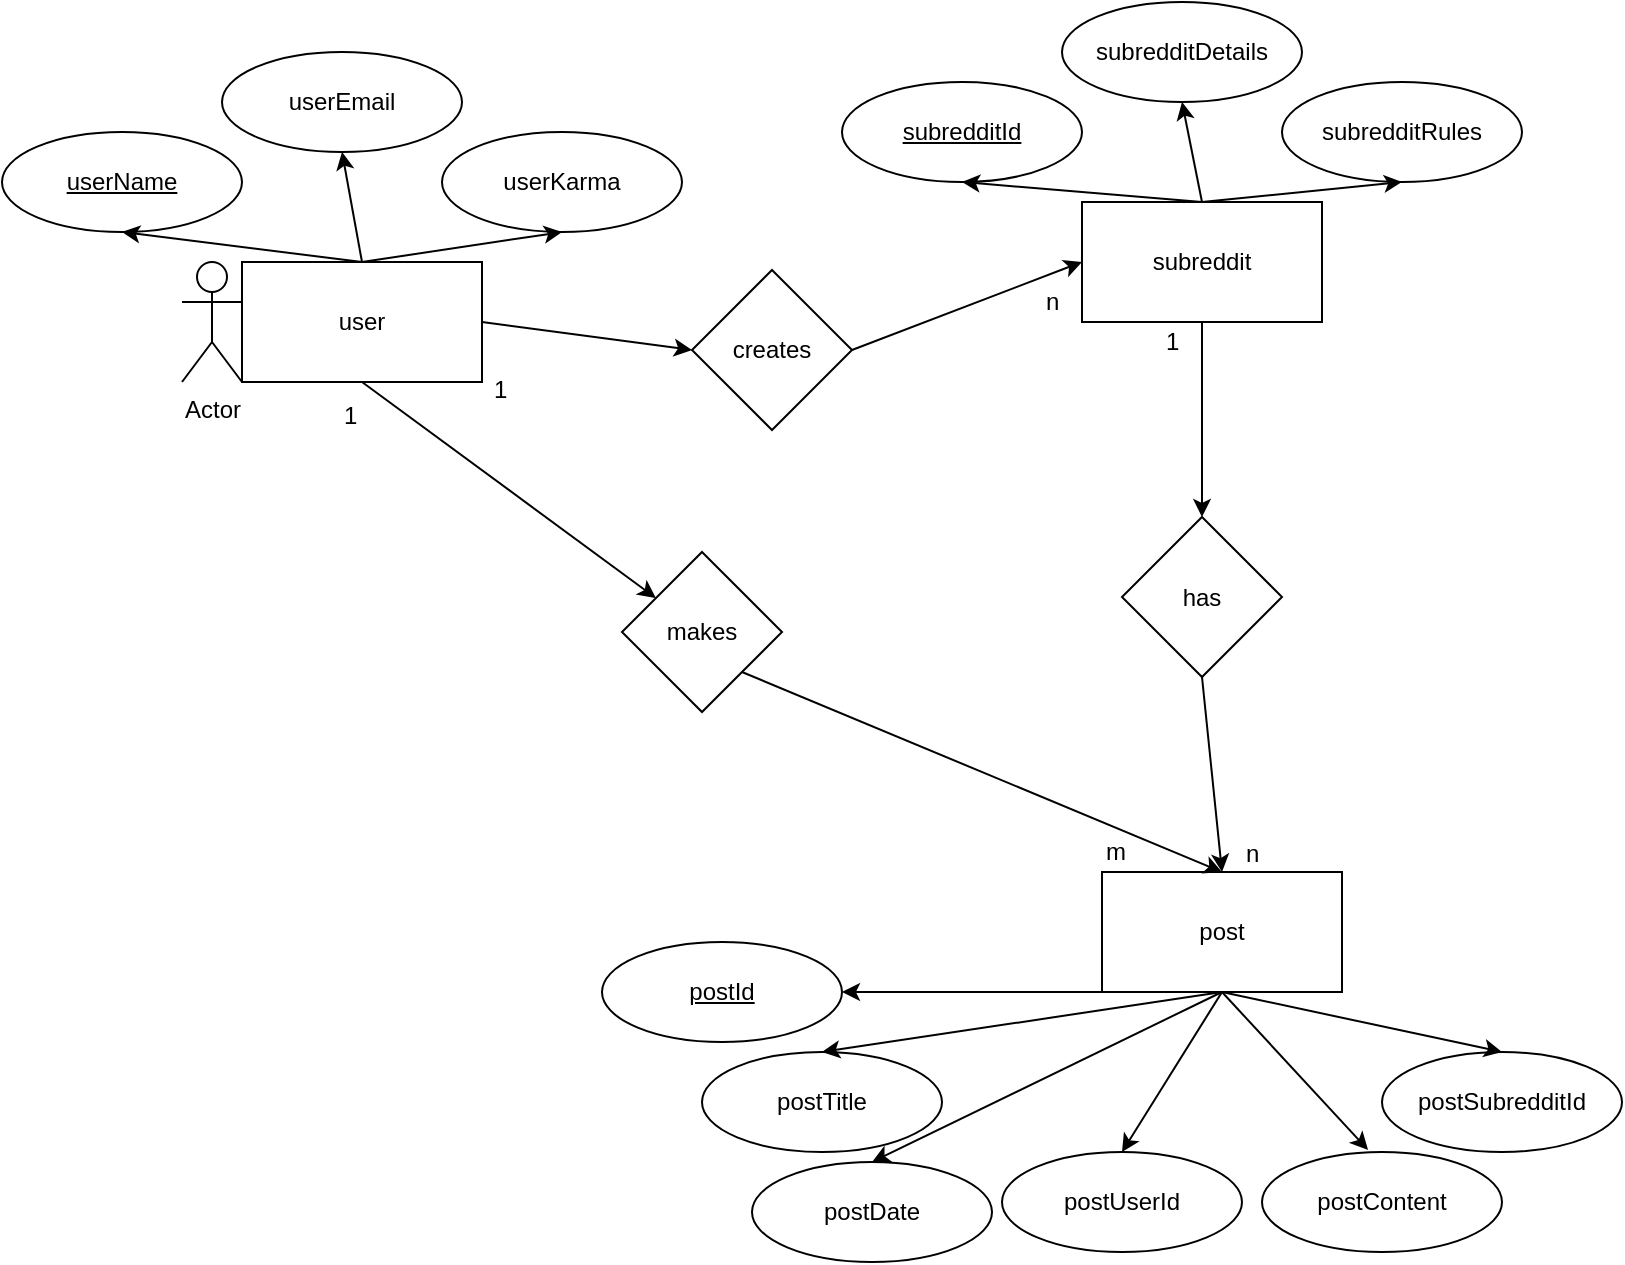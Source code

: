 <mxfile version="10.6.3" type="device"><diagram id="WN8ts12WXBJNmgD8zWLV" name="Page-1"><mxGraphModel dx="994" dy="464" grid="1" gridSize="10" guides="1" tooltips="1" connect="1" arrows="1" fold="1" page="1" pageScale="1" pageWidth="850" pageHeight="1100" math="0" shadow="0"><root><mxCell id="0"/><mxCell id="1" parent="0"/><mxCell id="72QLUDSP8CzvKQJKvjQa-1" value="user" style="rounded=0;whiteSpace=wrap;html=1;" parent="1" vertex="1"><mxGeometry x="120" y="135" width="120" height="60" as="geometry"/></mxCell><mxCell id="72QLUDSP8CzvKQJKvjQa-2" value="subreddit" style="rounded=0;whiteSpace=wrap;html=1;" parent="1" vertex="1"><mxGeometry x="540" y="105" width="120" height="60" as="geometry"/></mxCell><mxCell id="72QLUDSP8CzvKQJKvjQa-3" value="post" style="rounded=0;whiteSpace=wrap;html=1;" parent="1" vertex="1"><mxGeometry x="550" y="440" width="120" height="60" as="geometry"/></mxCell><mxCell id="72QLUDSP8CzvKQJKvjQa-8" value="postTitle" style="ellipse;whiteSpace=wrap;html=1;" parent="1" vertex="1"><mxGeometry x="350" y="530" width="120" height="50" as="geometry"/></mxCell><mxCell id="72QLUDSP8CzvKQJKvjQa-9" value="postDate" style="ellipse;whiteSpace=wrap;html=1;" parent="1" vertex="1"><mxGeometry x="375" y="585" width="120" height="50" as="geometry"/></mxCell><mxCell id="72QLUDSP8CzvKQJKvjQa-10" value="postUserId" style="ellipse;whiteSpace=wrap;html=1;" parent="1" vertex="1"><mxGeometry x="500" y="580" width="120" height="50" as="geometry"/></mxCell><mxCell id="72QLUDSP8CzvKQJKvjQa-11" value="postContent" style="ellipse;whiteSpace=wrap;html=1;" parent="1" vertex="1"><mxGeometry x="630" y="580" width="120" height="50" as="geometry"/></mxCell><mxCell id="72QLUDSP8CzvKQJKvjQa-12" value="postSubredditId" style="ellipse;whiteSpace=wrap;html=1;" parent="1" vertex="1"><mxGeometry x="690" y="530" width="120" height="50" as="geometry"/></mxCell><mxCell id="72QLUDSP8CzvKQJKvjQa-13" value="subredditRules" style="ellipse;whiteSpace=wrap;html=1;" parent="1" vertex="1"><mxGeometry x="640" y="45" width="120" height="50" as="geometry"/></mxCell><mxCell id="72QLUDSP8CzvKQJKvjQa-14" value="subredditDetails" style="ellipse;whiteSpace=wrap;html=1;" parent="1" vertex="1"><mxGeometry x="530" y="5" width="120" height="50" as="geometry"/></mxCell><mxCell id="72QLUDSP8CzvKQJKvjQa-15" value="userKarma" style="ellipse;whiteSpace=wrap;html=1;" parent="1" vertex="1"><mxGeometry x="220" y="70" width="120" height="50" as="geometry"/></mxCell><mxCell id="72QLUDSP8CzvKQJKvjQa-16" value="&lt;u&gt;subredditId&lt;/u&gt;" style="ellipse;whiteSpace=wrap;html=1;" parent="1" vertex="1"><mxGeometry x="420" y="45" width="120" height="50" as="geometry"/></mxCell><mxCell id="72QLUDSP8CzvKQJKvjQa-17" value="userEmail" style="ellipse;whiteSpace=wrap;html=1;" parent="1" vertex="1"><mxGeometry x="110" y="30" width="120" height="50" as="geometry"/></mxCell><mxCell id="72QLUDSP8CzvKQJKvjQa-18" value="&lt;u&gt;userName&lt;/u&gt;" style="ellipse;whiteSpace=wrap;html=1;" parent="1" vertex="1"><mxGeometry y="70" width="120" height="50" as="geometry"/></mxCell><mxCell id="72QLUDSP8CzvKQJKvjQa-20" value="" style="endArrow=classic;html=1;exitX=0.5;exitY=0;exitDx=0;exitDy=0;entryX=0.5;entryY=1;entryDx=0;entryDy=0;" parent="1" source="72QLUDSP8CzvKQJKvjQa-1" target="72QLUDSP8CzvKQJKvjQa-17" edge="1"><mxGeometry width="50" height="50" relative="1" as="geometry"><mxPoint x="145" y="130" as="sourcePoint"/><mxPoint x="195" y="80" as="targetPoint"/></mxGeometry></mxCell><mxCell id="72QLUDSP8CzvKQJKvjQa-22" value="" style="endArrow=classic;html=1;exitX=0.5;exitY=0;exitDx=0;exitDy=0;entryX=0.5;entryY=1;entryDx=0;entryDy=0;" parent="1" source="72QLUDSP8CzvKQJKvjQa-1" target="72QLUDSP8CzvKQJKvjQa-18" edge="1"><mxGeometry width="50" height="50" relative="1" as="geometry"><mxPoint x="500" y="200" as="sourcePoint"/><mxPoint x="550" y="150" as="targetPoint"/></mxGeometry></mxCell><mxCell id="72QLUDSP8CzvKQJKvjQa-23" value="" style="endArrow=classic;html=1;exitX=0.5;exitY=0;exitDx=0;exitDy=0;entryX=0.5;entryY=1;entryDx=0;entryDy=0;" parent="1" source="72QLUDSP8CzvKQJKvjQa-1" target="72QLUDSP8CzvKQJKvjQa-15" edge="1"><mxGeometry width="50" height="50" relative="1" as="geometry"><mxPoint x="510" y="210" as="sourcePoint"/><mxPoint x="560" y="160" as="targetPoint"/></mxGeometry></mxCell><mxCell id="72QLUDSP8CzvKQJKvjQa-24" value="" style="endArrow=classic;html=1;exitX=0.5;exitY=0;exitDx=0;exitDy=0;entryX=0.5;entryY=1;entryDx=0;entryDy=0;" parent="1" source="72QLUDSP8CzvKQJKvjQa-2" target="72QLUDSP8CzvKQJKvjQa-14" edge="1"><mxGeometry width="50" height="50" relative="1" as="geometry"><mxPoint x="520" y="220" as="sourcePoint"/><mxPoint x="570" y="170" as="targetPoint"/></mxGeometry></mxCell><mxCell id="72QLUDSP8CzvKQJKvjQa-25" value="" style="endArrow=classic;html=1;exitX=0.5;exitY=0;exitDx=0;exitDy=0;entryX=0.5;entryY=1;entryDx=0;entryDy=0;" parent="1" source="72QLUDSP8CzvKQJKvjQa-2" target="72QLUDSP8CzvKQJKvjQa-13" edge="1"><mxGeometry width="50" height="50" relative="1" as="geometry"><mxPoint x="530" y="230" as="sourcePoint"/><mxPoint x="580" y="180" as="targetPoint"/></mxGeometry></mxCell><mxCell id="72QLUDSP8CzvKQJKvjQa-26" value="" style="endArrow=classic;html=1;exitX=0.5;exitY=1;exitDx=0;exitDy=0;entryX=0.5;entryY=0;entryDx=0;entryDy=0;" parent="1" source="72QLUDSP8CzvKQJKvjQa-3" target="72QLUDSP8CzvKQJKvjQa-8" edge="1"><mxGeometry width="50" height="50" relative="1" as="geometry"><mxPoint x="75" y="600" as="sourcePoint"/><mxPoint x="125" y="550" as="targetPoint"/></mxGeometry></mxCell><mxCell id="72QLUDSP8CzvKQJKvjQa-27" value="" style="endArrow=classic;html=1;exitX=0.5;exitY=0;exitDx=0;exitDy=0;entryX=0.5;entryY=1;entryDx=0;entryDy=0;" parent="1" source="72QLUDSP8CzvKQJKvjQa-2" target="72QLUDSP8CzvKQJKvjQa-16" edge="1"><mxGeometry width="50" height="50" relative="1" as="geometry"><mxPoint x="550" y="250" as="sourcePoint"/><mxPoint x="480" y="105" as="targetPoint"/></mxGeometry></mxCell><mxCell id="72QLUDSP8CzvKQJKvjQa-28" value="" style="endArrow=classic;html=1;exitX=0.5;exitY=1;exitDx=0;exitDy=0;entryX=0.5;entryY=0;entryDx=0;entryDy=0;" parent="1" source="72QLUDSP8CzvKQJKvjQa-3" target="72QLUDSP8CzvKQJKvjQa-9" edge="1"><mxGeometry width="50" height="50" relative="1" as="geometry"><mxPoint x="610" y="510" as="sourcePoint"/><mxPoint x="135" y="560" as="targetPoint"/></mxGeometry></mxCell><mxCell id="72QLUDSP8CzvKQJKvjQa-29" value="" style="endArrow=classic;html=1;exitX=0.5;exitY=1;exitDx=0;exitDy=0;entryX=0.5;entryY=0;entryDx=0;entryDy=0;" parent="1" source="72QLUDSP8CzvKQJKvjQa-3" target="72QLUDSP8CzvKQJKvjQa-10" edge="1"><mxGeometry width="50" height="50" relative="1" as="geometry"><mxPoint x="95" y="620" as="sourcePoint"/><mxPoint x="145" y="570" as="targetPoint"/></mxGeometry></mxCell><mxCell id="72QLUDSP8CzvKQJKvjQa-30" value="" style="endArrow=classic;html=1;exitX=0.5;exitY=1;exitDx=0;exitDy=0;entryX=0.442;entryY=-0.02;entryDx=0;entryDy=0;entryPerimeter=0;" parent="1" source="72QLUDSP8CzvKQJKvjQa-3" target="72QLUDSP8CzvKQJKvjQa-11" edge="1"><mxGeometry width="50" height="50" relative="1" as="geometry"><mxPoint x="105" y="630" as="sourcePoint"/><mxPoint x="155" y="580" as="targetPoint"/></mxGeometry></mxCell><mxCell id="72QLUDSP8CzvKQJKvjQa-31" value="" style="endArrow=classic;html=1;exitX=0.5;exitY=1;exitDx=0;exitDy=0;entryX=0.5;entryY=0;entryDx=0;entryDy=0;" parent="1" source="72QLUDSP8CzvKQJKvjQa-3" target="72QLUDSP8CzvKQJKvjQa-12" edge="1"><mxGeometry width="50" height="50" relative="1" as="geometry"><mxPoint x="115" y="640" as="sourcePoint"/><mxPoint x="165" y="590" as="targetPoint"/></mxGeometry></mxCell><mxCell id="72QLUDSP8CzvKQJKvjQa-32" value="creates" style="rhombus;whiteSpace=wrap;html=1;" parent="1" vertex="1"><mxGeometry x="345" y="139" width="80" height="80" as="geometry"/></mxCell><mxCell id="72QLUDSP8CzvKQJKvjQa-33" value="has" style="rhombus;whiteSpace=wrap;html=1;" parent="1" vertex="1"><mxGeometry x="560" y="262.5" width="80" height="80" as="geometry"/></mxCell><mxCell id="72QLUDSP8CzvKQJKvjQa-34" value="" style="endArrow=classic;html=1;exitX=1;exitY=0.5;exitDx=0;exitDy=0;entryX=0;entryY=0.5;entryDx=0;entryDy=0;" parent="1" source="72QLUDSP8CzvKQJKvjQa-32" target="72QLUDSP8CzvKQJKvjQa-2" edge="1"><mxGeometry width="50" height="50" relative="1" as="geometry"><mxPoint x="215" y="287.5" as="sourcePoint"/><mxPoint x="265" y="237.5" as="targetPoint"/></mxGeometry></mxCell><mxCell id="72QLUDSP8CzvKQJKvjQa-35" value="" style="endArrow=classic;html=1;exitX=1;exitY=0.5;exitDx=0;exitDy=0;entryX=0;entryY=0.5;entryDx=0;entryDy=0;" parent="1" source="72QLUDSP8CzvKQJKvjQa-1" target="72QLUDSP8CzvKQJKvjQa-32" edge="1"><mxGeometry width="50" height="50" relative="1" as="geometry"><mxPoint x="225" y="297.5" as="sourcePoint"/><mxPoint x="275" y="247.5" as="targetPoint"/></mxGeometry></mxCell><mxCell id="72QLUDSP8CzvKQJKvjQa-36" value="" style="endArrow=classic;html=1;exitX=0.5;exitY=1;exitDx=0;exitDy=0;entryX=0.5;entryY=0;entryDx=0;entryDy=0;" parent="1" source="72QLUDSP8CzvKQJKvjQa-2" target="72QLUDSP8CzvKQJKvjQa-33" edge="1"><mxGeometry width="50" height="50" relative="1" as="geometry"><mxPoint x="235" y="307.5" as="sourcePoint"/><mxPoint x="285" y="257.5" as="targetPoint"/></mxGeometry></mxCell><mxCell id="72QLUDSP8CzvKQJKvjQa-37" value="" style="endArrow=classic;html=1;exitX=0.5;exitY=1;exitDx=0;exitDy=0;entryX=0.5;entryY=0;entryDx=0;entryDy=0;" parent="1" source="72QLUDSP8CzvKQJKvjQa-33" target="72QLUDSP8CzvKQJKvjQa-3" edge="1"><mxGeometry width="50" height="50" relative="1" as="geometry"><mxPoint x="245" y="317.5" as="sourcePoint"/><mxPoint x="295" y="267.5" as="targetPoint"/></mxGeometry></mxCell><mxCell id="72QLUDSP8CzvKQJKvjQa-38" value="1" style="text;html=1;resizable=0;points=[];autosize=1;align=left;verticalAlign=top;spacingTop=-4;" parent="1" vertex="1"><mxGeometry x="244" y="189" width="20" height="20" as="geometry"/></mxCell><mxCell id="72QLUDSP8CzvKQJKvjQa-39" value="1" style="text;html=1;resizable=0;points=[];autosize=1;align=left;verticalAlign=top;spacingTop=-4;" parent="1" vertex="1"><mxGeometry x="580" y="165" width="20" height="20" as="geometry"/></mxCell><mxCell id="72QLUDSP8CzvKQJKvjQa-40" value="n" style="text;html=1;resizable=0;points=[];autosize=1;align=left;verticalAlign=top;spacingTop=-4;" parent="1" vertex="1"><mxGeometry x="520" y="145" width="20" height="20" as="geometry"/></mxCell><mxCell id="72QLUDSP8CzvKQJKvjQa-44" value="n" style="text;html=1;resizable=0;points=[];autosize=1;align=left;verticalAlign=top;spacingTop=-4;" parent="1" vertex="1"><mxGeometry x="620" y="421" width="20" height="20" as="geometry"/></mxCell><mxCell id="72QLUDSP8CzvKQJKvjQa-45" value="Actor" style="shape=umlActor;verticalLabelPosition=bottom;labelBackgroundColor=#ffffff;verticalAlign=top;html=1;outlineConnect=0;" parent="1" vertex="1"><mxGeometry x="90" y="135" width="30" height="60" as="geometry"/></mxCell><mxCell id="APCiiWV1klkyy2M-nHtr-2" value="&lt;u&gt;postId&lt;/u&gt;" style="ellipse;whiteSpace=wrap;html=1;" vertex="1" parent="1"><mxGeometry x="300" y="475" width="120" height="50" as="geometry"/></mxCell><mxCell id="APCiiWV1klkyy2M-nHtr-3" value="" style="endArrow=classic;html=1;exitX=0.5;exitY=1;exitDx=0;exitDy=0;entryX=1;entryY=0.5;entryDx=0;entryDy=0;" edge="1" parent="1" source="72QLUDSP8CzvKQJKvjQa-3" target="APCiiWV1klkyy2M-nHtr-2"><mxGeometry width="50" height="50" relative="1" as="geometry"><mxPoint x="10" y="710" as="sourcePoint"/><mxPoint x="60" y="660" as="targetPoint"/></mxGeometry></mxCell><mxCell id="APCiiWV1klkyy2M-nHtr-4" value="" style="endArrow=classic;html=1;exitX=0.5;exitY=1;exitDx=0;exitDy=0;" edge="1" parent="1" source="72QLUDSP8CzvKQJKvjQa-1" target="APCiiWV1klkyy2M-nHtr-5"><mxGeometry width="50" height="50" relative="1" as="geometry"><mxPoint x="10" y="710" as="sourcePoint"/><mxPoint x="60" y="660" as="targetPoint"/></mxGeometry></mxCell><mxCell id="APCiiWV1klkyy2M-nHtr-5" value="makes" style="rhombus;whiteSpace=wrap;html=1;" vertex="1" parent="1"><mxGeometry x="310" y="280" width="80" height="80" as="geometry"/></mxCell><mxCell id="APCiiWV1klkyy2M-nHtr-6" value="" style="endArrow=classic;html=1;exitX=1;exitY=1;exitDx=0;exitDy=0;entryX=0.5;entryY=0;entryDx=0;entryDy=0;" edge="1" parent="1" source="APCiiWV1klkyy2M-nHtr-5" target="72QLUDSP8CzvKQJKvjQa-3"><mxGeometry width="50" height="50" relative="1" as="geometry"><mxPoint x="10" y="710" as="sourcePoint"/><mxPoint x="60" y="660" as="targetPoint"/></mxGeometry></mxCell><mxCell id="APCiiWV1klkyy2M-nHtr-7" value="1" style="text;html=1;resizable=0;points=[];autosize=1;align=left;verticalAlign=top;spacingTop=-4;" vertex="1" parent="1"><mxGeometry x="169" y="202" width="20" height="20" as="geometry"/></mxCell><mxCell id="APCiiWV1klkyy2M-nHtr-8" value="m" style="text;html=1;resizable=0;points=[];autosize=1;align=left;verticalAlign=top;spacingTop=-4;" vertex="1" parent="1"><mxGeometry x="550" y="420" width="30" height="20" as="geometry"/></mxCell></root></mxGraphModel></diagram></mxfile>